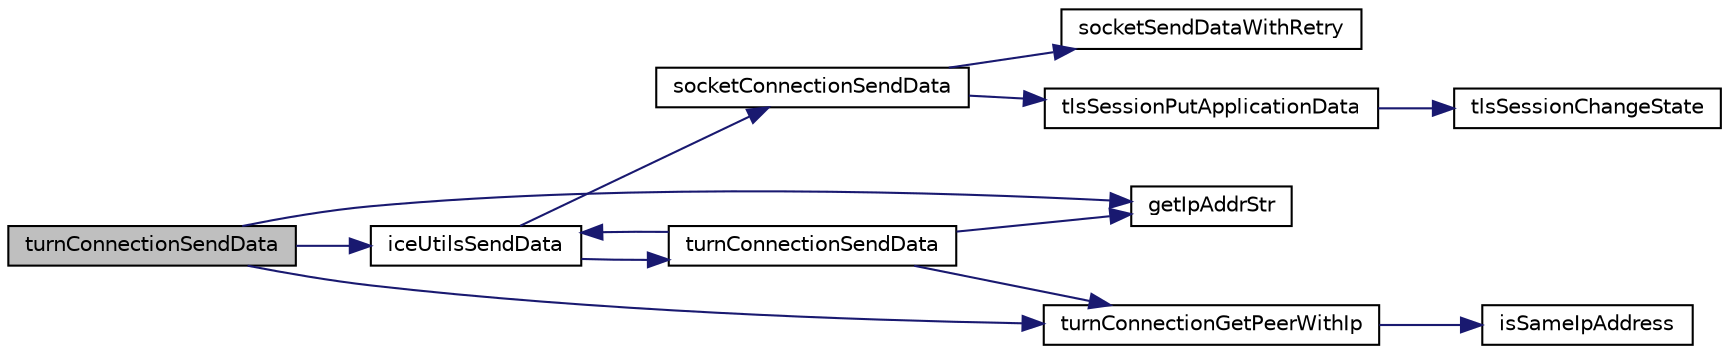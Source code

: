 digraph "turnConnectionSendData"
{
 // LATEX_PDF_SIZE
  edge [fontname="Helvetica",fontsize="10",labelfontname="Helvetica",labelfontsize="10"];
  node [fontname="Helvetica",fontsize="10",shape=record];
  rankdir="LR";
  Node1 [label="turnConnectionSendData",height=0.2,width=0.4,color="black", fillcolor="grey75", style="filled", fontcolor="black",tooltip=" "];
  Node1 -> Node2 [color="midnightblue",fontsize="10",style="solid",fontname="Helvetica"];
  Node2 [label="getIpAddrStr",height=0.2,width=0.4,color="black", fillcolor="white", style="filled",URL="$Network_8c.html#afaa547109e09c5a34437553b7258e818",tooltip=" "];
  Node1 -> Node3 [color="midnightblue",fontsize="10",style="solid",fontname="Helvetica"];
  Node3 [label="iceUtilsSendData",height=0.2,width=0.4,color="black", fillcolor="white", style="filled",URL="$IceUtils_8c.html#abffd2f385a91e5840b12912df46777d4",tooltip=" "];
  Node3 -> Node4 [color="midnightblue",fontsize="10",style="solid",fontname="Helvetica"];
  Node4 [label="socketConnectionSendData",height=0.2,width=0.4,color="black", fillcolor="white", style="filled",URL="$SocketConnection_8c.html#abbba4e0cf8c625191e47489fca04d9b7",tooltip=" "];
  Node4 -> Node5 [color="midnightblue",fontsize="10",style="solid",fontname="Helvetica"];
  Node5 [label="socketSendDataWithRetry",height=0.2,width=0.4,color="black", fillcolor="white", style="filled",URL="$SocketConnection_8c.html#a731488b5d3008cdfe4ba64b9ab1ec891",tooltip=" "];
  Node4 -> Node6 [color="midnightblue",fontsize="10",style="solid",fontname="Helvetica"];
  Node6 [label="tlsSessionPutApplicationData",height=0.2,width=0.4,color="black", fillcolor="white", style="filled",URL="$Tls_8h.html#ad7b4cabf02bfbbc2d36e3abe4163fff2",tooltip=" "];
  Node6 -> Node7 [color="midnightblue",fontsize="10",style="solid",fontname="Helvetica"];
  Node7 [label="tlsSessionChangeState",height=0.2,width=0.4,color="black", fillcolor="white", style="filled",URL="$Tls_8c.html#a7dbb041b5b15c6784e9f57a09a08d467",tooltip=" "];
  Node3 -> Node8 [color="midnightblue",fontsize="10",style="solid",fontname="Helvetica"];
  Node8 [label="turnConnectionSendData",height=0.2,width=0.4,color="black", fillcolor="white", style="filled",URL="$TurnConnection_8c.html#a0d996d98abef81b2f6c54be480ef7ea1",tooltip=" "];
  Node8 -> Node2 [color="midnightblue",fontsize="10",style="solid",fontname="Helvetica"];
  Node8 -> Node3 [color="midnightblue",fontsize="10",style="solid",fontname="Helvetica"];
  Node8 -> Node9 [color="midnightblue",fontsize="10",style="solid",fontname="Helvetica"];
  Node9 [label="turnConnectionGetPeerWithIp",height=0.2,width=0.4,color="black", fillcolor="white", style="filled",URL="$TurnConnection_8c.html#a9554f30fbafbccca935277837ee1b2dc",tooltip=" "];
  Node9 -> Node10 [color="midnightblue",fontsize="10",style="solid",fontname="Helvetica"];
  Node10 [label="isSameIpAddress",height=0.2,width=0.4,color="black", fillcolor="white", style="filled",URL="$Network_8c.html#a05d12502235a4a9313ba49cdfc4487a4",tooltip=" "];
  Node1 -> Node9 [color="midnightblue",fontsize="10",style="solid",fontname="Helvetica"];
}
